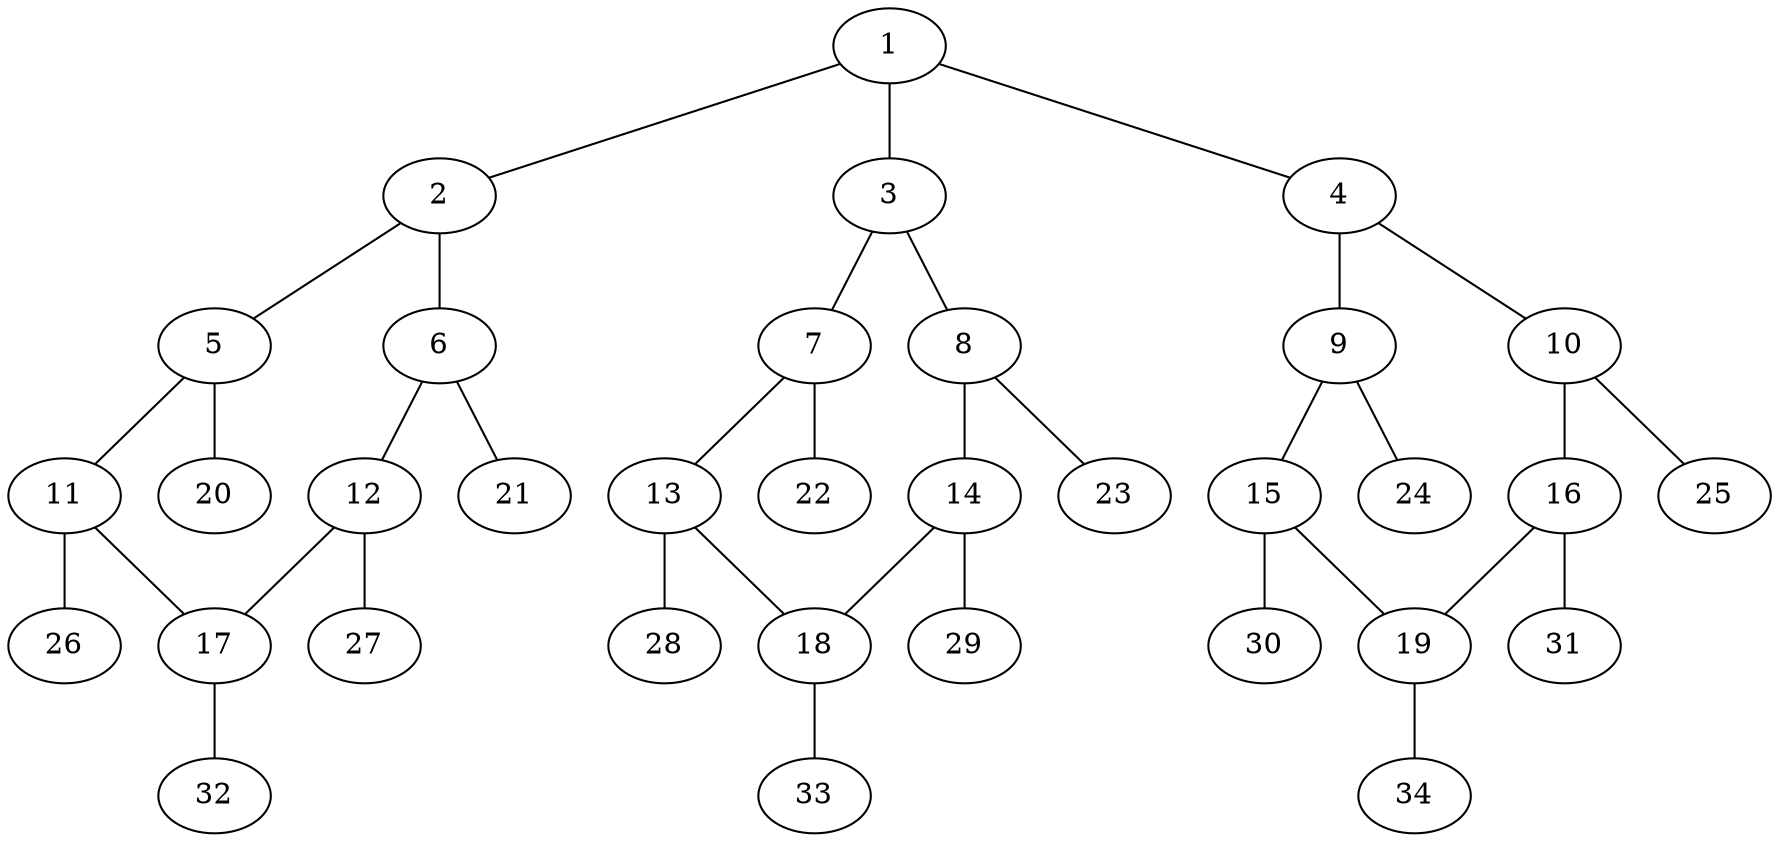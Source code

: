 graph molecule_1902 {
	1	 [chem=P];
	2	 [chem=C];
	1 -- 2	 [valence=1];
	3	 [chem=C];
	1 -- 3	 [valence=1];
	4	 [chem=C];
	1 -- 4	 [valence=1];
	5	 [chem=C];
	2 -- 5	 [valence=2];
	6	 [chem=C];
	2 -- 6	 [valence=1];
	7	 [chem=C];
	3 -- 7	 [valence=2];
	8	 [chem=C];
	3 -- 8	 [valence=1];
	9	 [chem=C];
	4 -- 9	 [valence=2];
	10	 [chem=C];
	4 -- 10	 [valence=1];
	11	 [chem=C];
	5 -- 11	 [valence=1];
	20	 [chem=H];
	5 -- 20	 [valence=1];
	12	 [chem=C];
	6 -- 12	 [valence=2];
	21	 [chem=H];
	6 -- 21	 [valence=1];
	13	 [chem=C];
	7 -- 13	 [valence=1];
	22	 [chem=H];
	7 -- 22	 [valence=1];
	14	 [chem=C];
	8 -- 14	 [valence=2];
	23	 [chem=H];
	8 -- 23	 [valence=1];
	15	 [chem=C];
	9 -- 15	 [valence=1];
	24	 [chem=H];
	9 -- 24	 [valence=1];
	16	 [chem=C];
	10 -- 16	 [valence=2];
	25	 [chem=H];
	10 -- 25	 [valence=1];
	17	 [chem=C];
	11 -- 17	 [valence=2];
	26	 [chem=H];
	11 -- 26	 [valence=1];
	12 -- 17	 [valence=1];
	27	 [chem=H];
	12 -- 27	 [valence=1];
	18	 [chem=C];
	13 -- 18	 [valence=2];
	28	 [chem=H];
	13 -- 28	 [valence=1];
	14 -- 18	 [valence=1];
	29	 [chem=H];
	14 -- 29	 [valence=1];
	19	 [chem=C];
	15 -- 19	 [valence=2];
	30	 [chem=H];
	15 -- 30	 [valence=1];
	16 -- 19	 [valence=1];
	31	 [chem=H];
	16 -- 31	 [valence=1];
	32	 [chem=H];
	17 -- 32	 [valence=1];
	33	 [chem=H];
	18 -- 33	 [valence=1];
	34	 [chem=H];
	19 -- 34	 [valence=1];
}
